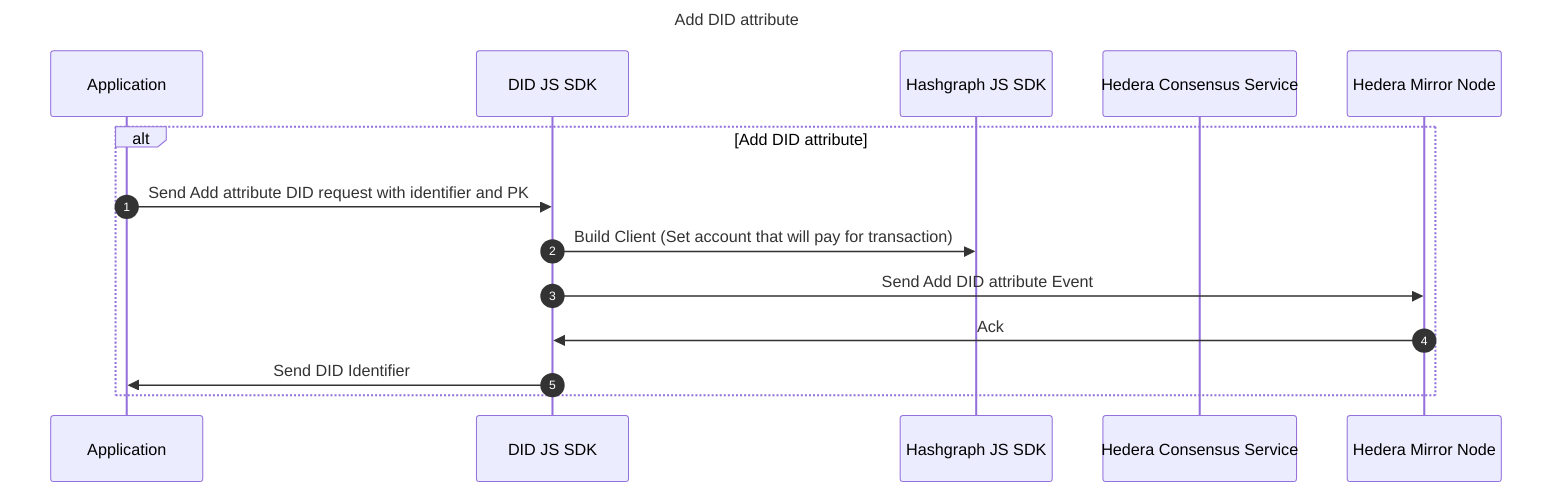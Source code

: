 sequenceDiagram
Title: Add DID attribute
  autonumber
  participant App as Application
  participant SDK as DID JS SDK
  participant HSDK as Hashgraph JS SDK
  participant HCS as Hedera Consensus Service
  participant HMN as Hedera Mirror Node


alt Add DID attribute

App ->> SDK: Send Add attribute DID request with identifier and PK
SDK ->> HSDK: Build Client (Set account that will pay for transaction)
SDK ->> HMN: Send Add DID attribute Event
HMN ->> SDK: Ack
SDK ->> App: Send DID Identifier
end